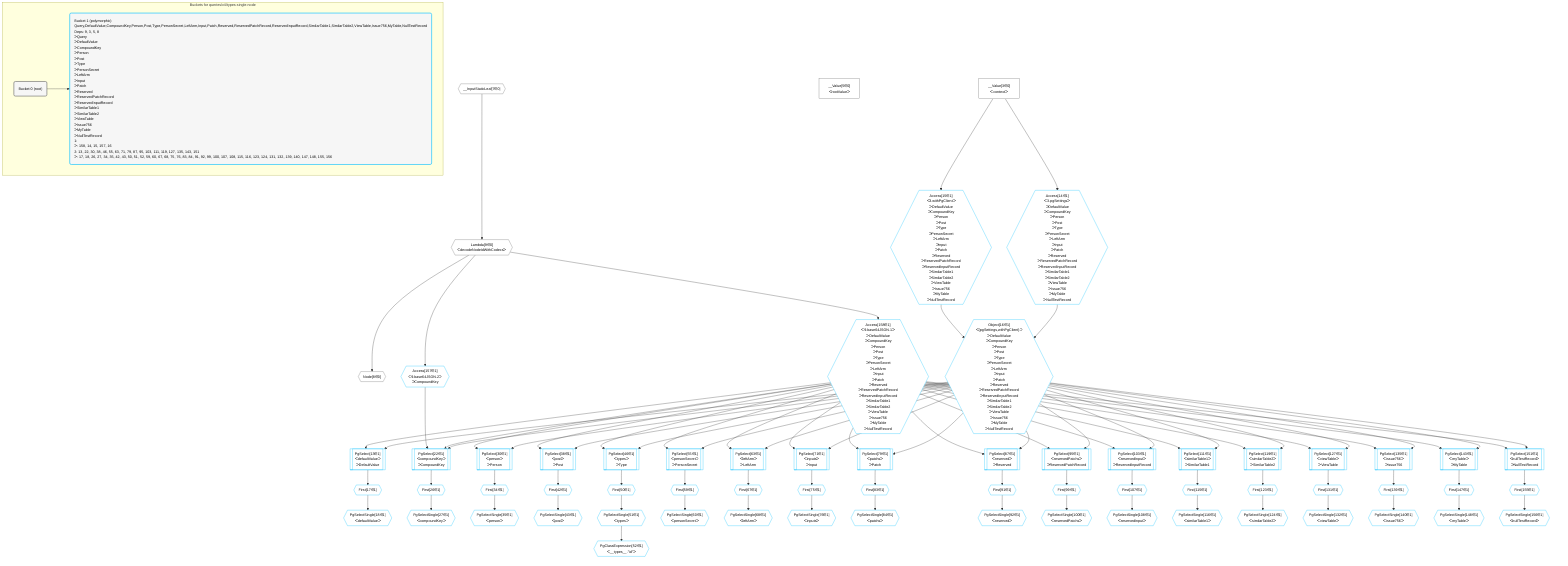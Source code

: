 %%{init: {'themeVariables': { 'fontSize': '12px'}}}%%
graph TD
    classDef path fill:#eee,stroke:#000,color:#000
    classDef plan fill:#fff,stroke-width:1px,color:#000
    classDef itemplan fill:#fff,stroke-width:2px,color:#000
    classDef unbatchedplan fill:#dff,stroke-width:1px,color:#000
    classDef sideeffectplan fill:#fcc,stroke-width:2px,color:#000
    classDef bucket fill:#f6f6f6,color:#000,stroke-width:2px,text-align:left


    %% define steps
    __Value3["__Value[3∈0]<br />ᐸcontextᐳ"]:::plan
    __Value5["__Value[5∈0]<br />ᐸrootValueᐳ"]:::plan
    __InputStaticLeaf7{{"__InputStaticLeaf[7∈0]"}}:::plan
    Lambda9{{"Lambda[9∈0]<br />ᐸdecodeNodeIdWithCodecsᐳ"}}:::plan
    Node8{{"Node[8∈0]"}}:::plan
    Access14{{"Access[14∈1]<br />ᐸ3.pgSettingsᐳ<br />ᐳDefaultValue<br />ᐳCompoundKey<br />ᐳPerson<br />ᐳPost<br />ᐳType<br />ᐳPersonSecret<br />ᐳLeftArm<br />ᐳInput<br />ᐳPatch<br />ᐳReserved<br />ᐳReservedPatchRecord<br />ᐳReservedInputRecord<br />ᐳSimilarTable1<br />ᐳSimilarTable2<br />ᐳViewTable<br />ᐳIssue756<br />ᐳMyTable<br />ᐳNullTestRecord"}}:::plan
    Access15{{"Access[15∈1]<br />ᐸ3.withPgClientᐳ<br />ᐳDefaultValue<br />ᐳCompoundKey<br />ᐳPerson<br />ᐳPost<br />ᐳType<br />ᐳPersonSecret<br />ᐳLeftArm<br />ᐳInput<br />ᐳPatch<br />ᐳReserved<br />ᐳReservedPatchRecord<br />ᐳReservedInputRecord<br />ᐳSimilarTable1<br />ᐳSimilarTable2<br />ᐳViewTable<br />ᐳIssue756<br />ᐳMyTable<br />ᐳNullTestRecord"}}:::plan
    Object16{{"Object[16∈1]<br />ᐸ{pgSettings,withPgClient}ᐳ<br />ᐳDefaultValue<br />ᐳCompoundKey<br />ᐳPerson<br />ᐳPost<br />ᐳType<br />ᐳPersonSecret<br />ᐳLeftArm<br />ᐳInput<br />ᐳPatch<br />ᐳReserved<br />ᐳReservedPatchRecord<br />ᐳReservedInputRecord<br />ᐳSimilarTable1<br />ᐳSimilarTable2<br />ᐳViewTable<br />ᐳIssue756<br />ᐳMyTable<br />ᐳNullTestRecord"}}:::plan
    Access158{{"Access[158∈1]<br />ᐸ9.base64JSON.1ᐳ<br />ᐳDefaultValue<br />ᐳCompoundKey<br />ᐳPerson<br />ᐳPost<br />ᐳType<br />ᐳPersonSecret<br />ᐳLeftArm<br />ᐳInput<br />ᐳPatch<br />ᐳReserved<br />ᐳReservedPatchRecord<br />ᐳReservedInputRecord<br />ᐳSimilarTable1<br />ᐳSimilarTable2<br />ᐳViewTable<br />ᐳIssue756<br />ᐳMyTable<br />ᐳNullTestRecord"}}:::plan
    PgSelect13[["PgSelect[13∈1]<br />ᐸdefaultValueᐳ<br />ᐳDefaultValue"]]:::plan
    First17{{"First[17∈1]"}}:::plan
    PgSelectSingle18{{"PgSelectSingle[18∈1]<br />ᐸdefaultValueᐳ"}}:::plan
    Access157{{"Access[157∈1]<br />ᐸ9.base64JSON.2ᐳ<br />ᐳCompoundKey"}}:::plan
    PgSelect22[["PgSelect[22∈1]<br />ᐸcompoundKeyᐳ<br />ᐳCompoundKey"]]:::plan
    First26{{"First[26∈1]"}}:::plan
    PgSelectSingle27{{"PgSelectSingle[27∈1]<br />ᐸcompoundKeyᐳ"}}:::plan
    PgSelect30[["PgSelect[30∈1]<br />ᐸpersonᐳ<br />ᐳPerson"]]:::plan
    First34{{"First[34∈1]"}}:::plan
    PgSelectSingle35{{"PgSelectSingle[35∈1]<br />ᐸpersonᐳ"}}:::plan
    PgSelect38[["PgSelect[38∈1]<br />ᐸpostᐳ<br />ᐳPost"]]:::plan
    First42{{"First[42∈1]"}}:::plan
    PgSelectSingle43{{"PgSelectSingle[43∈1]<br />ᐸpostᐳ"}}:::plan
    PgSelect46[["PgSelect[46∈1]<br />ᐸtypesᐳ<br />ᐳType"]]:::plan
    First50{{"First[50∈1]"}}:::plan
    PgSelectSingle51{{"PgSelectSingle[51∈1]<br />ᐸtypesᐳ"}}:::plan
    PgClassExpression52{{"PgClassExpression[52∈1]<br />ᐸ__types__.”id”ᐳ"}}:::plan
    PgSelect55[["PgSelect[55∈1]<br />ᐸpersonSecretᐳ<br />ᐳPersonSecret"]]:::plan
    First59{{"First[59∈1]"}}:::plan
    PgSelectSingle60{{"PgSelectSingle[60∈1]<br />ᐸpersonSecretᐳ"}}:::plan
    PgSelect63[["PgSelect[63∈1]<br />ᐸleftArmᐳ<br />ᐳLeftArm"]]:::plan
    First67{{"First[67∈1]"}}:::plan
    PgSelectSingle68{{"PgSelectSingle[68∈1]<br />ᐸleftArmᐳ"}}:::plan
    PgSelect71[["PgSelect[71∈1]<br />ᐸinputsᐳ<br />ᐳInput"]]:::plan
    First75{{"First[75∈1]"}}:::plan
    PgSelectSingle76{{"PgSelectSingle[76∈1]<br />ᐸinputsᐳ"}}:::plan
    PgSelect79[["PgSelect[79∈1]<br />ᐸpatchsᐳ<br />ᐳPatch"]]:::plan
    First83{{"First[83∈1]"}}:::plan
    PgSelectSingle84{{"PgSelectSingle[84∈1]<br />ᐸpatchsᐳ"}}:::plan
    PgSelect87[["PgSelect[87∈1]<br />ᐸreservedᐳ<br />ᐳReserved"]]:::plan
    First91{{"First[91∈1]"}}:::plan
    PgSelectSingle92{{"PgSelectSingle[92∈1]<br />ᐸreservedᐳ"}}:::plan
    PgSelect95[["PgSelect[95∈1]<br />ᐸreservedPatchsᐳ<br />ᐳReservedPatchRecord"]]:::plan
    First99{{"First[99∈1]"}}:::plan
    PgSelectSingle100{{"PgSelectSingle[100∈1]<br />ᐸreservedPatchsᐳ"}}:::plan
    PgSelect103[["PgSelect[103∈1]<br />ᐸreservedInputᐳ<br />ᐳReservedInputRecord"]]:::plan
    First107{{"First[107∈1]"}}:::plan
    PgSelectSingle108{{"PgSelectSingle[108∈1]<br />ᐸreservedInputᐳ"}}:::plan
    PgSelect111[["PgSelect[111∈1]<br />ᐸsimilarTable1ᐳ<br />ᐳSimilarTable1"]]:::plan
    First115{{"First[115∈1]"}}:::plan
    PgSelectSingle116{{"PgSelectSingle[116∈1]<br />ᐸsimilarTable1ᐳ"}}:::plan
    PgSelect119[["PgSelect[119∈1]<br />ᐸsimilarTable2ᐳ<br />ᐳSimilarTable2"]]:::plan
    First123{{"First[123∈1]"}}:::plan
    PgSelectSingle124{{"PgSelectSingle[124∈1]<br />ᐸsimilarTable2ᐳ"}}:::plan
    PgSelect127[["PgSelect[127∈1]<br />ᐸviewTableᐳ<br />ᐳViewTable"]]:::plan
    First131{{"First[131∈1]"}}:::plan
    PgSelectSingle132{{"PgSelectSingle[132∈1]<br />ᐸviewTableᐳ"}}:::plan
    PgSelect135[["PgSelect[135∈1]<br />ᐸissue756ᐳ<br />ᐳIssue756"]]:::plan
    First139{{"First[139∈1]"}}:::plan
    PgSelectSingle140{{"PgSelectSingle[140∈1]<br />ᐸissue756ᐳ"}}:::plan
    PgSelect143[["PgSelect[143∈1]<br />ᐸmyTableᐳ<br />ᐳMyTable"]]:::plan
    First147{{"First[147∈1]"}}:::plan
    PgSelectSingle148{{"PgSelectSingle[148∈1]<br />ᐸmyTableᐳ"}}:::plan
    PgSelect151[["PgSelect[151∈1]<br />ᐸnullTestRecordᐳ<br />ᐳNullTestRecord"]]:::plan
    First155{{"First[155∈1]"}}:::plan
    PgSelectSingle156{{"PgSelectSingle[156∈1]<br />ᐸnullTestRecordᐳ"}}:::plan

    %% plan dependencies
    __InputStaticLeaf7 --> Lambda9
    Lambda9 --> Node8
    __Value3 --> Access14
    __Value3 --> Access15
    Access14 & Access15 --> Object16
    Lambda9 --> Access158
    Object16 & Access158 --> PgSelect13
    PgSelect13 --> First17
    First17 --> PgSelectSingle18
    Lambda9 --> Access157
    Object16 & Access158 & Access157 --> PgSelect22
    PgSelect22 --> First26
    First26 --> PgSelectSingle27
    Object16 & Access158 --> PgSelect30
    PgSelect30 --> First34
    First34 --> PgSelectSingle35
    Object16 & Access158 --> PgSelect38
    PgSelect38 --> First42
    First42 --> PgSelectSingle43
    Object16 & Access158 --> PgSelect46
    PgSelect46 --> First50
    First50 --> PgSelectSingle51
    PgSelectSingle51 --> PgClassExpression52
    Object16 & Access158 --> PgSelect55
    PgSelect55 --> First59
    First59 --> PgSelectSingle60
    Object16 & Access158 --> PgSelect63
    PgSelect63 --> First67
    First67 --> PgSelectSingle68
    Object16 & Access158 --> PgSelect71
    PgSelect71 --> First75
    First75 --> PgSelectSingle76
    Object16 & Access158 --> PgSelect79
    PgSelect79 --> First83
    First83 --> PgSelectSingle84
    Object16 & Access158 --> PgSelect87
    PgSelect87 --> First91
    First91 --> PgSelectSingle92
    Object16 & Access158 --> PgSelect95
    PgSelect95 --> First99
    First99 --> PgSelectSingle100
    Object16 & Access158 --> PgSelect103
    PgSelect103 --> First107
    First107 --> PgSelectSingle108
    Object16 & Access158 --> PgSelect111
    PgSelect111 --> First115
    First115 --> PgSelectSingle116
    Object16 & Access158 --> PgSelect119
    PgSelect119 --> First123
    First123 --> PgSelectSingle124
    Object16 & Access158 --> PgSelect127
    PgSelect127 --> First131
    First131 --> PgSelectSingle132
    Object16 & Access158 --> PgSelect135
    PgSelect135 --> First139
    First139 --> PgSelectSingle140
    Object16 & Access158 --> PgSelect143
    PgSelect143 --> First147
    First147 --> PgSelectSingle148
    Object16 & Access158 --> PgSelect151
    PgSelect151 --> First155
    First155 --> PgSelectSingle156

    subgraph "Buckets for queries/v4/types-single-node"
    Bucket0("Bucket 0 (root)"):::bucket
    classDef bucket0 stroke:#696969
    class Bucket0,__Value3,__Value5,__InputStaticLeaf7,Node8,Lambda9 bucket0
    Bucket1("Bucket 1 (polymorphic)<br />Query,DefaultValue,CompoundKey,Person,Post,Type,PersonSecret,LeftArm,Input,Patch,Reserved,ReservedPatchRecord,ReservedInputRecord,SimilarTable1,SimilarTable2,ViewTable,Issue756,MyTable,NullTestRecord<br />Deps: 9, 3, 5, 8<br />ᐳQuery<br />ᐳDefaultValue<br />ᐳCompoundKey<br />ᐳPerson<br />ᐳPost<br />ᐳType<br />ᐳPersonSecret<br />ᐳLeftArm<br />ᐳInput<br />ᐳPatch<br />ᐳReserved<br />ᐳReservedPatchRecord<br />ᐳReservedInputRecord<br />ᐳSimilarTable1<br />ᐳSimilarTable2<br />ᐳViewTable<br />ᐳIssue756<br />ᐳMyTable<br />ᐳNullTestRecord<br />1: <br />ᐳ: 158, 14, 15, 157, 16<br />2: 13, 22, 30, 38, 46, 55, 63, 71, 79, 87, 95, 103, 111, 119, 127, 135, 143, 151<br />ᐳ: 17, 18, 26, 27, 34, 35, 42, 43, 50, 51, 52, 59, 60, 67, 68, 75, 76, 83, 84, 91, 92, 99, 100, 107, 108, 115, 116, 123, 124, 131, 132, 139, 140, 147, 148, 155, 156"):::bucket
    classDef bucket1 stroke:#00bfff
    class Bucket1,PgSelect13,Access14,Access15,Object16,First17,PgSelectSingle18,PgSelect22,First26,PgSelectSingle27,PgSelect30,First34,PgSelectSingle35,PgSelect38,First42,PgSelectSingle43,PgSelect46,First50,PgSelectSingle51,PgClassExpression52,PgSelect55,First59,PgSelectSingle60,PgSelect63,First67,PgSelectSingle68,PgSelect71,First75,PgSelectSingle76,PgSelect79,First83,PgSelectSingle84,PgSelect87,First91,PgSelectSingle92,PgSelect95,First99,PgSelectSingle100,PgSelect103,First107,PgSelectSingle108,PgSelect111,First115,PgSelectSingle116,PgSelect119,First123,PgSelectSingle124,PgSelect127,First131,PgSelectSingle132,PgSelect135,First139,PgSelectSingle140,PgSelect143,First147,PgSelectSingle148,PgSelect151,First155,PgSelectSingle156,Access157,Access158 bucket1
    Bucket0 --> Bucket1
    end